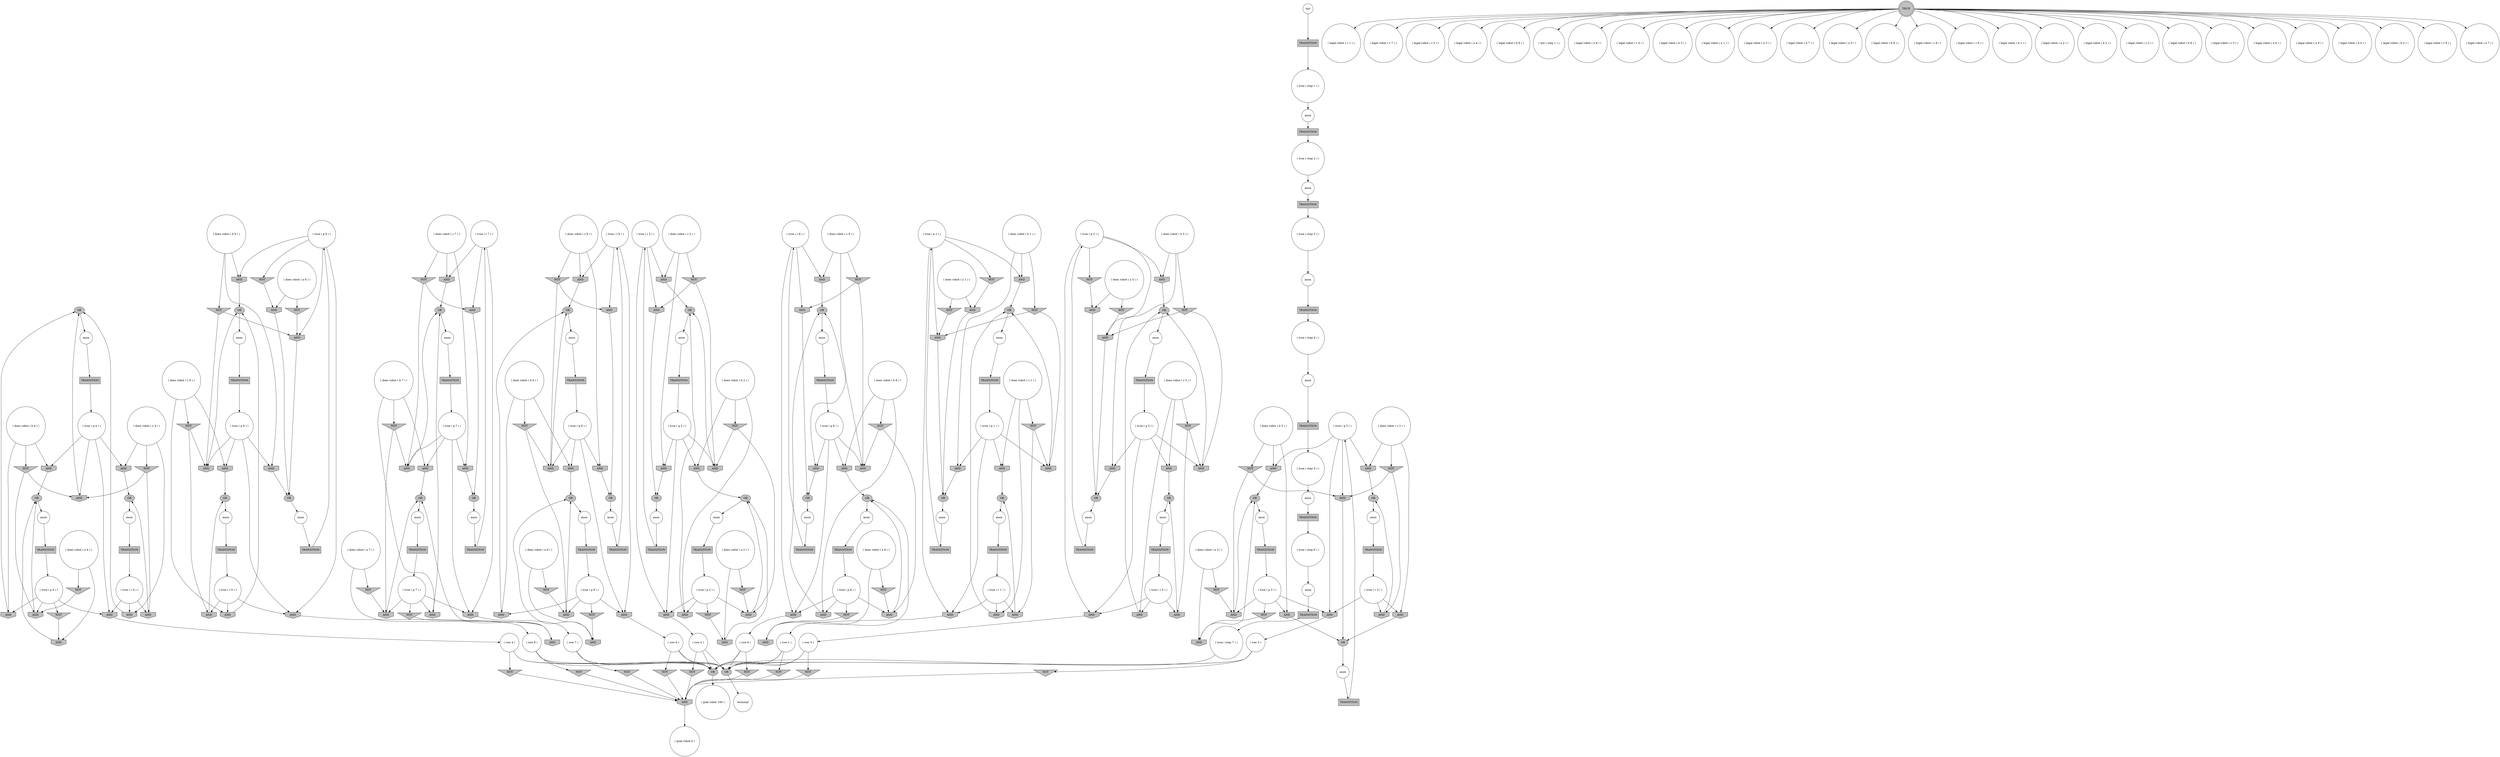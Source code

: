 digraph propNet
{
	"@2df5ccb3"[shape=ellipse, style= filled, fillcolor=grey, label="OR"]; "@2df5ccb3"->"@64521357"; 
	"@7dd9578a"[shape=circle, style= filled, fillcolor=white, label="( true ( r 2 ) )"]; "@7dd9578a"->"@297b6cae"; "@7dd9578a"->"@42d2d8c7"; "@7dd9578a"->"@3c20902c"; 
	"@4a891e7e"[shape=invhouse, style= filled, fillcolor=grey, label="AND"]; "@4a891e7e"->"@71de61eb"; 
	"@dc35b98"[shape=invhouse, style= filled, fillcolor=grey, label="AND"]; "@dc35b98"->"@2df5ccb3"; 
	"@72687235"[shape=circle, style= filled, fillcolor=white, label="anon"]; "@72687235"->"@6033fec0"; 
	"@6ddb6b07"[shape=box, style= filled, fillcolor=grey, label="TRANSITION"]; "@6ddb6b07"->"@7dd9578a"; 
	"@15d1216b"[shape=invhouse, style= filled, fillcolor=grey, label="AND"]; "@15d1216b"->"@65327777"; 
	"@284876e0"[shape=box, style= filled, fillcolor=grey, label="TRANSITION"]; "@284876e0"->"@4a8f5f75"; 
	"@355f860b"[shape=invtriangle, style= filled, fillcolor=grey, label="NOT"]; "@355f860b"->"@1259578d"; "@355f860b"->"@5219f360"; 
	"@78b7ea5c"[shape=invtriangle, style= filled, fillcolor=grey, label="NOT"]; "@78b7ea5c"->"@3bff5c9"; "@78b7ea5c"->"@727b7bee"; 
	"@66c540d0"[shape=circle, style= filled, fillcolor=white, label="( row 3 )"]; "@66c540d0"->"@876e4b8"; "@66c540d0"->"@4cdbcc2d"; "@66c540d0"->"@e74eb02"; 
	"@b7e2544"[shape=circle, style= filled, fillcolor=white, label="( true ( p 1 ) )"]; "@b7e2544"->"@1bf75734"; "@b7e2544"->"@15d1216b"; "@b7e2544"->"@141058b6"; "@b7e2544"->"@3a6f01bf"; 
	"@5ba71e88"[shape=invhouse, style= filled, fillcolor=grey, label="AND"]; "@5ba71e88"->"@701b206f"; 
	"@4ee90e9"[shape=circle, style= filled, fillcolor=white, label="anon"]; "@4ee90e9"->"@4bb6c763"; 
	"@7ff81b9e"[shape=invtriangle, style= filled, fillcolor=grey, label="NOT"]; "@7ff81b9e"->"@a81472b"; 
	"@ac774f0"[shape=box, style= filled, fillcolor=grey, label="TRANSITION"]; "@ac774f0"->"@5cbe930a"; 
	"@24cd6034"[shape=invhouse, style= filled, fillcolor=grey, label="AND"]; "@24cd6034"->"@71de61eb"; 
	"@618414fa"[shape=circle, style= filled, fillcolor=white, label="( true ( r 8 ) )"]; "@618414fa"->"@79ff3358"; "@618414fa"->"@1ff52524"; "@618414fa"->"@38a09316"; 
	"@47862525"[shape=box, style= filled, fillcolor=grey, label="TRANSITION"]; "@47862525"->"@56bbf64f"; 
	"@4afaa1a4"[shape=box, style= filled, fillcolor=grey, label="TRANSITION"]; "@4afaa1a4"->"@275f1c40"; 
	"@13417588"[shape=ellipse, style= filled, fillcolor=grey, label="OR"]; "@13417588"->"@2e8b3d98"; 
	"@672330a6"[shape=invhouse, style= filled, fillcolor=grey, label="AND"]; "@672330a6"->"@1eac6995"; 
	"@1da988ff"[shape=circle, style= filled, fillcolor=white, label="( legal robot ( c 1 ) )"]; 
	"@78e36a63"[shape=invhouse, style= filled, fillcolor=grey, label="AND"]; "@78e36a63"->"@5c90d92"; 
	"@e41a882"[shape=doublecircle, style= filled, fillcolor=grey, label="TRUE"]; "@e41a882"->"@1328fa3c"; "@e41a882"->"@353aa6fe"; "@e41a882"->"@91fa7e2"; "@e41a882"->"@d10e392"; "@e41a882"->"@3efd065d"; "@e41a882"->"@7292e1b2"; "@e41a882"->"@6fa85031"; "@e41a882"->"@55ace3f9"; "@e41a882"->"@7d46eb1b"; "@e41a882"->"@4a8927c8"; "@e41a882"->"@696598c5"; "@e41a882"->"@3af579de"; "@e41a882"->"@4fcc8cf1"; "@e41a882"->"@1da988ff"; "@e41a882"->"@4eb49448"; "@e41a882"->"@674482f7"; "@e41a882"->"@49ab1c60"; "@e41a882"->"@72342b26"; "@e41a882"->"@607425eb"; "@e41a882"->"@42f25b18"; "@e41a882"->"@7e394b24"; "@e41a882"->"@31732b56"; "@e41a882"->"@660962c7"; "@e41a882"->"@4a13fc0f"; "@e41a882"->"@d40869"; "@e41a882"->"@63746939"; "@e41a882"->"@65612c8f"; "@e41a882"->"@789df61d"; 
	"@56bbf64f"[shape=circle, style= filled, fillcolor=white, label="( true ( q 3 ) )"]; "@56bbf64f"->"@3bff5c9"; "@56bbf64f"->"@24f454e4"; "@56bbf64f"->"@b1f3c4e"; "@56bbf64f"->"@efd025d"; 
	"@2b426075"[shape=invtriangle, style= filled, fillcolor=grey, label="NOT"]; "@2b426075"->"@38653ad5"; 
	"@2c878286"[shape=circle, style= filled, fillcolor=white, label="( true ( r 6 ) )"]; "@2c878286"->"@9c71a93"; "@2c878286"->"@3456c4a2"; "@2c878286"->"@43a2a89a"; 
	"@674482f7"[shape=circle, style= filled, fillcolor=white, label="( legal robot ( c 6 ) )"]; 
	"@3d992030"[shape=circle, style= filled, fillcolor=white, label="( row 4 )"]; "@3d992030"->"@876e4b8"; "@3d992030"->"@4cdbcc2d"; "@3d992030"->"@1df0d7b8"; 
	"@74247cc2"[shape=invhouse, style= filled, fillcolor=grey, label="AND"]; "@74247cc2"->"@44a901f8"; 
	"@2586d9a"[shape=box, style= filled, fillcolor=grey, label="TRANSITION"]; "@2586d9a"->"@5622f08f"; 
	"@59637251"[shape=invtriangle, style= filled, fillcolor=grey, label="NOT"]; "@59637251"->"@bea319b"; "@59637251"->"@fe651b0"; 
	"@1ed73856"[shape=circle, style= filled, fillcolor=white, label="( does robot ( c 4 ) )"]; "@1ed73856"->"@29f10c35"; "@1ed73856"->"@4f6f76a8"; "@1ed73856"->"@339e6e00"; 
	"@7546d205"[shape=circle, style= filled, fillcolor=white, label="( does robot ( b 5 ) )"]; "@7546d205"->"@649be74f"; "@7546d205"->"@4a891e7e"; "@7546d205"->"@7c868269"; 
	"@144eaefe"[shape=circle, style= filled, fillcolor=white, label="( true ( p 7 ) )"]; "@144eaefe"->"@2da5660"; "@144eaefe"->"@707e4019"; "@144eaefe"->"@5ba71e88"; "@144eaefe"->"@e90110a"; 
	"@6fe81bb3"[shape=invtriangle, style= filled, fillcolor=grey, label="NOT"]; "@6fe81bb3"->"@6f72be2a"; "@6fe81bb3"->"@289e84fd"; 
	"@26f3bbad"[shape=invtriangle, style= filled, fillcolor=grey, label="NOT"]; "@26f3bbad"->"@4ba66ed5"; 
	"@2bc5cd05"[shape=circle, style= filled, fillcolor=white, label="( row 9 )"]; "@2bc5cd05"->"@876e4b8"; "@2bc5cd05"->"@4cdbcc2d"; "@2bc5cd05"->"@18ada729"; 
	"@5299ef35"[shape=circle, style= filled, fillcolor=white, label="anon"]; "@5299ef35"->"@181ca265"; 
	"@26b7d94c"[shape=circle, style= filled, fillcolor=white, label="anon"]; "@26b7d94c"->"@7f500082"; 
	"@5cbe930a"[shape=circle, style= filled, fillcolor=white, label="( true ( step 1 ) )"]; "@5cbe930a"->"@7a4b59dd"; 
	"@5ce04204"[shape=box, style= filled, fillcolor=grey, label="TRANSITION"]; "@5ce04204"->"@5853c95f"; 
	"@7d3e1384"[shape=invtriangle, style= filled, fillcolor=grey, label="NOT"]; "@7d3e1384"->"@30b98167"; 
	"@719cec59"[shape=invhouse, style= filled, fillcolor=grey, label="AND"]; "@719cec59"->"@65327777"; 
	"@24f454e4"[shape=invhouse, style= filled, fillcolor=grey, label="AND"]; "@24f454e4"->"@44a901f8"; 
	"@107c1f2f"[shape=invtriangle, style= filled, fillcolor=grey, label="NOT"]; "@107c1f2f"->"@28325087"; "@107c1f2f"->"@44e34f1d"; 
	"@380d519a"[shape=ellipse, style= filled, fillcolor=grey, label="OR"]; "@380d519a"->"@72687235"; 
	"@181ca265"[shape=box, style= filled, fillcolor=grey, label="TRANSITION"]; "@181ca265"->"@2782f364"; 
	"@6ea0fbf0"[shape=circle, style= filled, fillcolor=white, label="( does robot ( b 6 ) )"]; "@6ea0fbf0"->"@afc824e"; "@6ea0fbf0"->"@7d95609"; "@6ea0fbf0"->"@6ccc0376"; 
	"@3e04f69a"[shape=circle, style= filled, fillcolor=white, label="( true ( q 1 ) )"]; "@3e04f69a"->"@bea319b"; "@3e04f69a"->"@3a6f01bf"; "@3e04f69a"->"@60b3f6c2"; "@3e04f69a"->"@1e336f59"; 
	"@1e336f59"[shape=invhouse, style= filled, fillcolor=grey, label="AND"]; "@1e336f59"->"@75e49fd3"; 
	"@1da65633"[shape=invhouse, style= filled, fillcolor=grey, label="AND"]; "@1da65633"->"@4a6bb386"; 
	"@679ed60e"[shape=circle, style= filled, fillcolor=white, label="( true ( r 9 ) )"]; "@679ed60e"->"@65c404b3"; "@679ed60e"->"@3512106c"; "@679ed60e"->"@548ccbe7"; 
	"@2a77997"[shape=ellipse, style= filled, fillcolor=grey, label="OR"]; "@2a77997"->"@411fa9dd"; 
	"@3ad60318"[shape=invtriangle, style= filled, fillcolor=grey, label="NOT"]; "@3ad60318"->"@6fd90825"; "@3ad60318"->"@38653ad5"; 
	"@71de61eb"[shape=ellipse, style= filled, fillcolor=grey, label="OR"]; "@71de61eb"->"@3eeec5b4"; 
	"@3c20902c"[shape=invhouse, style= filled, fillcolor=grey, label="AND"]; "@3c20902c"->"@155a792d"; 
	"@4a8927c8"[shape=circle, style= filled, fillcolor=white, label="( legal robot ( a 3 ) )"]; 
	"@37f0c4d2"[shape=box, style= filled, fillcolor=grey, label="TRANSITION"]; "@37f0c4d2"->"@6960691a"; 
	"@e805af4"[shape=ellipse, style= filled, fillcolor=grey, label="OR"]; "@e805af4"->"@cd3509c"; 
	"@2d675d70"[shape=circle, style= filled, fillcolor=white, label="( true ( p 2 ) )"]; "@2d675d70"->"@a81472b"; "@2d675d70"->"@232023ff"; "@2d675d70"->"@297b6cae"; "@2d675d70"->"@26f3bbad"; 
	"@4eeba477"[shape=invhouse, style= filled, fillcolor=grey, label="AND"]; "@4eeba477"->"@2a77997"; 
	"@4c5cba16"[shape=invhouse, style= filled, fillcolor=grey, label="AND"]; "@4c5cba16"->"@769fb152"; 
	"@4cdc5b6a"[shape=box, style= filled, fillcolor=grey, label="TRANSITION"]; "@4cdc5b6a"->"@5f494cc8"; 
	"@bea319b"[shape=invhouse, style= filled, fillcolor=grey, label="AND"]; "@bea319b"->"@65327777"; 
	"@62dbfb5d"[shape=invhouse, style= filled, fillcolor=grey, label="AND"]; "@62dbfb5d"->"@5513858"; 
	"@72c17278"[shape=circle, style= filled, fillcolor=white, label="( true ( step 4 ) )"]; "@72c17278"->"@4a8c1400"; 
	"@65327777"[shape=ellipse, style= filled, fillcolor=grey, label="OR"]; "@65327777"->"@54415988"; 
	"@3eeec5b4"[shape=circle, style= filled, fillcolor=white, label="anon"]; "@3eeec5b4"->"@70e443f"; 
	"@efd025d"[shape=invhouse, style= filled, fillcolor=grey, label="AND"]; "@efd025d"->"@66c540d0"; 
	"@319214bc"[shape=circle, style= filled, fillcolor=white, label="anon"]; "@319214bc"->"@7d1f0c98"; 
	"@43b3a5eb"[shape=circle, style= filled, fillcolor=white, label="( true ( q 4 ) )"]; "@43b3a5eb"->"@163f9786"; "@43b3a5eb"->"@6fd90825"; "@43b3a5eb"->"@4f6f76a8"; "@43b3a5eb"->"@423798e2"; 
	"@707e4019"[shape=invhouse, style= filled, fillcolor=grey, label="AND"]; "@707e4019"->"@14d0ba03"; 
	"@2bb8ee96"[shape=circle, style= filled, fillcolor=white, label="( does robot ( c 8 ) )"]; "@2bb8ee96"->"@2103b386"; "@2bb8ee96"->"@2e44dfad"; "@2bb8ee96"->"@38a09316"; 
	"@75b8fdf2"[shape=circle, style= filled, fillcolor=white, label="( does robot ( a 8 ) )"]; "@75b8fdf2"->"@78e36a63"; "@75b8fdf2"->"@4428573f"; 
	"@4316e1c9"[shape=circle, style= filled, fillcolor=white, label="anon"]; "@4316e1c9"->"@4359b25b"; 
	"@35cc96e8"[shape=circle, style= filled, fillcolor=white, label="init"]; "@35cc96e8"->"@ac774f0"; 
	"@30b98167"[shape=invhouse, style= filled, fillcolor=grey, label="AND"]; "@30b98167"->"@1460d0eb"; 
	"@e74eb02"[shape=invtriangle, style= filled, fillcolor=grey, label="NOT"]; "@e74eb02"->"@30b98167"; 
	"@42d34b8c"[shape=circle, style= filled, fillcolor=white, label="( does robot ( c 1 ) )"]; "@42d34b8c"->"@719cec59"; "@42d34b8c"->"@59637251"; "@42d34b8c"->"@1e336f59"; 
	"@660962c7"[shape=circle, style= filled, fillcolor=white, label="( legal robot ( a 6 ) )"]; 
	"@77dbc064"[shape=invhouse, style= filled, fillcolor=grey, label="AND"]; "@77dbc064"->"@71de61eb"; 
	"@45a270b2"[shape=circle, style= filled, fillcolor=white, label="( does robot ( c 6 ) )"]; "@45a270b2"->"@72745862"; "@45a270b2"->"@9c71a93"; "@45a270b2"->"@223477"; 
	"@727b7bee"[shape=invhouse, style= filled, fillcolor=grey, label="AND"]; "@727b7bee"->"@44a901f8"; 
	"@6ccc0376"[shape=invhouse, style= filled, fillcolor=grey, label="AND"]; "@6ccc0376"->"@7827aaf0"; 
	"@36b88745"[shape=invtriangle, style= filled, fillcolor=grey, label="NOT"]; "@36b88745"->"@cb8df14"; 
	"@fe651b0"[shape=invhouse, style= filled, fillcolor=grey, label="AND"]; "@fe651b0"->"@75e49fd3"; 
	"@665bf734"[shape=invtriangle, style= filled, fillcolor=grey, label="NOT"]; "@665bf734"->"@3bff5c9"; "@665bf734"->"@1fc2ab6c"; 
	"@1328fa3c"[shape=circle, style= filled, fillcolor=white, label="( legal robot ( c 7 ) )"]; 
	"@2c351b05"[shape=circle, style= filled, fillcolor=white, label="anon"]; "@2c351b05"->"@604fd0e9"; 
	"@353aa6fe"[shape=circle, style= filled, fillcolor=white, label="( legal robot ( c 3 ) )"]; 
	"@185afba1"[shape=invtriangle, style= filled, fillcolor=grey, label="NOT"]; "@185afba1"->"@30b98167"; 
	"@411fa9dd"[shape=circle, style= filled, fillcolor=white, label="anon"]; "@411fa9dd"->"@4afaa1a4"; 
	"@12cab783"[shape=circle, style= filled, fillcolor=white, label="( does robot ( b 4 ) )"]; "@12cab783"->"@3ad60318"; "@12cab783"->"@dc35b98"; "@12cab783"->"@423798e2"; 
	"@27223041"[shape=ellipse, style= filled, fillcolor=grey, label="OR"]; "@27223041"->"@358e0f79"; 
	"@7a4b59dd"[shape=circle, style= filled, fillcolor=white, label="anon"]; "@7a4b59dd"->"@284876e0"; 
	"@604fd0e9"[shape=box, style= filled, fillcolor=grey, label="TRANSITION"]; "@604fd0e9"->"@705d9072"; 
	"@696598c5"[shape=circle, style= filled, fillcolor=white, label="( legal robot ( b 7 ) )"]; 
	"@e90110a"[shape=invhouse, style= filled, fillcolor=grey, label="AND"]; "@e90110a"->"@769fb152"; 
	"@4a8c1400"[shape=circle, style= filled, fillcolor=white, label="anon"]; "@4a8c1400"->"@37f0c4d2"; 
	"@705d9072"[shape=circle, style= filled, fillcolor=white, label="( true ( step 6 ) )"]; "@705d9072"->"@121c323a"; 
	"@2da5660"[shape=invtriangle, style= filled, fillcolor=grey, label="NOT"]; "@2da5660"->"@4c5cba16"; 
	"@4a6bb386"[shape=ellipse, style= filled, fillcolor=grey, label="OR"]; "@4a6bb386"->"@64d74895"; 
	"@4eb49448"[shape=circle, style= filled, fillcolor=white, label="( legal robot ( c 8 ) )"]; 
	"@c544ca2"[shape=invhouse, style= filled, fillcolor=grey, label="AND"]; "@c544ca2"->"@701b206f"; 
	"@7df992df"[shape=circle, style= filled, fillcolor=white, label="( true ( p 4 ) )"]; "@7df992df"->"@36b88745"; "@7df992df"->"@163f9786"; "@7df992df"->"@dc35b98"; "@7df992df"->"@38653ad5"; 
	"@7d1f0c98"[shape=box, style= filled, fillcolor=grey, label="TRANSITION"]; "@7d1f0c98"->"@2b94d9d5"; 
	"@2d7480c9"[shape=box, style= filled, fillcolor=grey, label="TRANSITION"]; "@2d7480c9"->"@59fd01f7"; 
	"@4ba66ed5"[shape=invhouse, style= filled, fillcolor=grey, label="AND"]; "@4ba66ed5"->"@6f6b99ca"; 
	"@2c3c8df6"[shape=circle, style= filled, fillcolor=white, label="( does robot ( a 6 ) )"]; "@2c3c8df6"->"@3b8c282a"; "@2c3c8df6"->"@5cc4211b"; 
	"@7239c5c6"[shape=circle, style= filled, fillcolor=white, label="terminal"]; 
	"@607425eb"[shape=circle, style= filled, fillcolor=white, label="( legal robot ( b 2 ) )"]; 
	"@a81472b"[shape=invhouse, style= filled, fillcolor=grey, label="AND"]; "@a81472b"->"@6f6b99ca"; 
	"@2782f364"[shape=circle, style= filled, fillcolor=white, label="( true ( p 8 ) )"]; "@2782f364"->"@2ce90f2d"; "@2782f364"->"@1ff52524"; "@2782f364"->"@1259578d"; "@2782f364"->"@1da65633"; 
	"@1bf75734"[shape=invhouse, style= filled, fillcolor=grey, label="AND"]; "@1bf75734"->"@27d0820"; 
	"@c8a3c71"[shape=box, style= filled, fillcolor=grey, label="TRANSITION"]; "@c8a3c71"->"@7a37d046"; 
	"@7f500082"[shape=box, style= filled, fillcolor=grey, label="TRANSITION"]; "@7f500082"->"@840ba54"; 
	"@3d301f04"[shape=invhouse, style= filled, fillcolor=grey, label="AND"]; "@3d301f04"->"@27d0820"; 
	"@2ee28063"[shape=invtriangle, style= filled, fillcolor=grey, label="NOT"]; "@2ee28063"->"@30b98167"; 
	"@49f66dc1"[shape=invhouse, style= filled, fillcolor=grey, label="AND"]; "@49f66dc1"->"@769fb152"; 
	"@64d40911"[shape=invtriangle, style= filled, fillcolor=grey, label="NOT"]; "@64d40911"->"@1c9f6ece"; "@64d40911"->"@24cd6034"; 
	"@3512106c"[shape=invhouse, style= filled, fillcolor=grey, label="AND"]; "@3512106c"->"@2bc5cd05"; 
	"@4a13fc0f"[shape=circle, style= filled, fillcolor=white, label="( legal robot ( a 9 ) )"]; 
	"@5fd0f0db"[shape=invtriangle, style= filled, fillcolor=grey, label="NOT"]; "@5fd0f0db"->"@30b98167"; 
	"@13e2b8a0"[shape=circle, style= filled, fillcolor=white, label="( row 8 )"]; "@13e2b8a0"->"@876e4b8"; "@13e2b8a0"->"@4cdbcc2d"; "@13e2b8a0"->"@76737f58"; 
	"@2ce90f2d"[shape=invtriangle, style= filled, fillcolor=grey, label="NOT"]; "@2ce90f2d"->"@78e36a63"; 
	"@4428573f"[shape=invtriangle, style= filled, fillcolor=grey, label="NOT"]; "@4428573f"->"@1259578d"; 
	"@76737f58"[shape=invtriangle, style= filled, fillcolor=grey, label="NOT"]; "@76737f58"->"@30b98167"; 
	"@b1f3c4e"[shape=invhouse, style= filled, fillcolor=grey, label="AND"]; "@b1f3c4e"->"@3778de07"; 
	"@2b94d9d5"[shape=circle, style= filled, fillcolor=white, label="( true ( q 6 ) )"]; "@2b94d9d5"->"@5cbf5bb7"; "@2b94d9d5"->"@43a2a89a"; "@2b94d9d5"->"@6ccc0376"; "@2b94d9d5"->"@223477"; 
	"@7388665b"[shape=circle, style= filled, fillcolor=white, label="( does robot ( a 2 ) )"]; "@7388665b"->"@4ba66ed5"; "@7388665b"->"@7ff81b9e"; 
	"@10588116"[shape=invhouse, style= filled, fillcolor=grey, label="AND"]; "@10588116"->"@22542822"; 
	"@5d51981a"[shape=box, style= filled, fillcolor=grey, label="TRANSITION"]; "@5d51981a"->"@5be24af0"; 
	"@4e66ae7"[shape=circle, style= filled, fillcolor=white, label="( does robot ( c 5 ) )"]; "@4e66ae7"->"@5b10347e"; "@4e66ae7"->"@64d40911"; "@4e66ae7"->"@77dbc064"; 
	"@4359b25b"[shape=box, style= filled, fillcolor=grey, label="TRANSITION"]; "@4359b25b"->"@2282d3bc"; 
	"@14d0ba03"[shape=circle, style= filled, fillcolor=white, label="( row 7 )"]; "@14d0ba03"->"@876e4b8"; "@14d0ba03"->"@7d3e1384"; "@14d0ba03"->"@4cdbcc2d"; 
	"@43a2a89a"[shape=invhouse, style= filled, fillcolor=grey, label="AND"]; "@43a2a89a"->"@6d20ad8"; 
	"@6a9a9631"[shape=box, style= filled, fillcolor=grey, label="TRANSITION"]; "@6a9a9631"->"@2d675d70"; 
	"@6c79fa4f"[shape=invtriangle, style= filled, fillcolor=grey, label="NOT"]; "@6c79fa4f"->"@5d729d49"; "@6c79fa4f"->"@3c20902c"; 
	"@7292e1b2"[shape=circle, style= filled, fillcolor=white, label="( legal robot ( a 8 ) )"]; 
	"@79ff3358"[shape=invhouse, style= filled, fillcolor=grey, label="AND"]; "@79ff3358"->"@13417588"; 
	"@136e2ea3"[shape=ellipse, style= filled, fillcolor=grey, label="OR"]; "@136e2ea3"->"@26b7d94c"; 
	"@55ace3f9"[shape=circle, style= filled, fillcolor=white, label="( legal robot ( b 5 ) )"]; 
	"@25844fbe"[shape=circle, style= filled, fillcolor=white, label="( true ( r 3 ) )"]; "@25844fbe"->"@619dcdad"; "@25844fbe"->"@1fc2ab6c"; "@25844fbe"->"@efd025d"; 
	"@232023ff"[shape=invhouse, style= filled, fillcolor=grey, label="AND"]; "@232023ff"->"@136e2ea3"; 
	"@34780c0e"[shape=circle, style= filled, fillcolor=white, label="( does robot ( b 8 ) )"]; "@34780c0e"->"@77cb95b3"; "@34780c0e"->"@355f860b"; "@34780c0e"->"@1da65633"; 
	"@51d95eb2"[shape=invtriangle, style= filled, fillcolor=grey, label="NOT"]; "@51d95eb2"->"@1bf75734"; 
	"@5ea06e26"[shape=circle, style= filled, fillcolor=white, label="anon"]; "@5ea06e26"->"@16f5b392"; 
	"@35a1f05f"[shape=circle, style= filled, fillcolor=white, label="( goal robot 100 )"]; 
	"@652554d5"[shape=circle, style= filled, fillcolor=white, label="anon"]; "@652554d5"->"@17d902d3"; 
	"@17a1d061"[shape=circle, style= filled, fillcolor=white, label="( does robot ( c 7 ) )"]; "@17a1d061"->"@c544ca2"; "@17a1d061"->"@3e527586"; "@17a1d061"->"@6fe81bb3"; 
	"@52988584"[shape=circle, style= filled, fillcolor=white, label="( true ( step 7 ) )"]; "@52988584"->"@4cdbcc2d"; 
	"@18ada729"[shape=invtriangle, style= filled, fillcolor=grey, label="NOT"]; "@18ada729"->"@30b98167"; 
	"@2e44dfad"[shape=invhouse, style= filled, fillcolor=grey, label="AND"]; "@2e44dfad"->"@13417588"; 
	"@1259578d"[shape=invhouse, style= filled, fillcolor=grey, label="AND"]; "@1259578d"->"@5c90d92"; 
	"@5c90d92"[shape=ellipse, style= filled, fillcolor=grey, label="OR"]; "@5c90d92"->"@5299ef35"; 
	"@275d13c3"[shape=invhouse, style= filled, fillcolor=grey, label="AND"]; "@275d13c3"->"@380d519a"; 
	"@619dcdad"[shape=invhouse, style= filled, fillcolor=grey, label="AND"]; "@619dcdad"->"@e5d1aef"; 
	"@2103b386"[shape=invtriangle, style= filled, fillcolor=grey, label="NOT"]; "@2103b386"->"@79ff3358"; "@2103b386"->"@5219f360"; 
	"@7e394b24"[shape=circle, style= filled, fillcolor=white, label="( legal robot ( b 6 ) )"]; 
	"@206f5f03"[shape=circle, style= filled, fillcolor=white, label="anon"]; "@206f5f03"->"@2586d9a"; 
	"@31732b56"[shape=circle, style= filled, fillcolor=white, label="( legal robot ( c 5 ) )"]; 
	"@701b206f"[shape=ellipse, style= filled, fillcolor=grey, label="OR"]; "@701b206f"->"@4ee90e9"; 
	"@4cdbcc2d"[shape=ellipse, style= filled, fillcolor=grey, label="OR"]; "@4cdbcc2d"->"@7239c5c6"; 
	"@7b2f2476"[shape=invtriangle, style= filled, fillcolor=grey, label="NOT"]; "@7b2f2476"->"@44e34f1d"; 
	"@3778de07"[shape=ellipse, style= filled, fillcolor=grey, label="OR"]; "@3778de07"->"@6038ba04"; 
	"@7d95609"[shape=invhouse, style= filled, fillcolor=grey, label="AND"]; "@7d95609"->"@4873e835"; 
	"@548ccbe7"[shape=invhouse, style= filled, fillcolor=grey, label="AND"]; "@548ccbe7"->"@380d519a"; 
	"@38a09316"[shape=invhouse, style= filled, fillcolor=grey, label="AND"]; "@38a09316"->"@4a6bb386"; 
	"@5f494cc8"[shape=circle, style= filled, fillcolor=white, label="( true ( q 9 ) )"]; "@5f494cc8"->"@28325087"; "@5f494cc8"->"@3512106c"; "@5f494cc8"->"@275d13c3"; "@5f494cc8"->"@4eeba477"; 
	"@6038ba04"[shape=circle, style= filled, fillcolor=white, label="anon"]; "@6038ba04"->"@3bb3236f"; 
	"@5219f360"[shape=invhouse, style= filled, fillcolor=grey, label="AND"]; "@5219f360"->"@4a6bb386"; 
	"@d10e392"[shape=circle, style= filled, fillcolor=white, label="( legal robot ( b 9 ) )"]; 
	"@3efd065d"[shape=circle, style= filled, fillcolor=white, label="( init ( step 1 ) )"]; 
	"@2e8b3d98"[shape=circle, style= filled, fillcolor=white, label="anon"]; "@2e8b3d98"->"@5d7c1cf0"; 
	"@90580fa"[shape=circle, style= filled, fillcolor=white, label="( true ( p 3 ) )"]; "@90580fa"->"@6f0abf2c"; "@90580fa"->"@2f012501"; "@90580fa"->"@efd025d"; "@90580fa"->"@727b7bee"; 
	"@4fbc7b65"[shape=circle, style= filled, fillcolor=white, label="( does robot ( c 9 ) )"]; "@4fbc7b65"->"@65c404b3"; "@4fbc7b65"->"@275d13c3"; "@4fbc7b65"->"@144364c5"; 
	"@5513858"[shape=ellipse, style= filled, fillcolor=grey, label="OR"]; "@5513858"->"@174a1c22"; 
	"@9c71a93"[shape=invhouse, style= filled, fillcolor=grey, label="AND"]; "@9c71a93"->"@4873e835"; 
	"@7fe9a140"[shape=box, style= filled, fillcolor=grey, label="TRANSITION"]; "@7fe9a140"->"@144eaefe"; 
	"@1cb81be4"[shape=circle, style= filled, fillcolor=white, label="( does robot ( a 9 ) )"]; "@1cb81be4"->"@7b2f2476"; "@1cb81be4"->"@70da3e7"; 
	"@20a6a283"[shape=invtriangle, style= filled, fillcolor=grey, label="NOT"]; "@20a6a283"->"@bea319b"; "@20a6a283"->"@1bf75734"; 
	"@6d8f5c10"[shape=ellipse, style= filled, fillcolor=grey, label="OR"]; "@6d8f5c10"->"@5ee556a1"; 
	"@36fcd774"[shape=invhouse, style= filled, fillcolor=grey, label="AND"]; "@36fcd774"->"@6d8f5c10"; 
	"@59d1d5d2"[shape=box, style= filled, fillcolor=grey, label="TRANSITION"]; "@59d1d5d2"->"@72c17278"; 
	"@17d902d3"[shape=box, style= filled, fillcolor=grey, label="TRANSITION"]; "@17d902d3"->"@2c878286"; 
	"@5ca40b6e"[shape=circle, style= filled, fillcolor=white, label="( true ( step 3 ) )"]; "@5ca40b6e"->"@321fc493"; 
	"@6d20ad8"[shape=circle, style= filled, fillcolor=white, label="( row 6 )"]; "@6d20ad8"->"@876e4b8"; "@6d20ad8"->"@4cdbcc2d"; "@6d20ad8"->"@185afba1"; 
	"@358e0f79"[shape=circle, style= filled, fillcolor=white, label="anon"]; "@358e0f79"->"@759a2097"; 
	"@75e49fd3"[shape=ellipse, style= filled, fillcolor=grey, label="OR"]; "@75e49fd3"->"@74b9121c"; 
	"@13a6d101"[shape=circle, style= filled, fillcolor=white, label="( row 1 )"]; "@13a6d101"->"@876e4b8"; "@13a6d101"->"@4cdbcc2d"; "@13a6d101"->"@13710065"; 
	"@6fc6ce97"[shape=ellipse, style= filled, fillcolor=grey, label="OR"]; "@6fc6ce97"->"@652554d5"; 
	"@7b839aa9"[shape=box, style= filled, fillcolor=grey, label="TRANSITION"]; "@7b839aa9"->"@52988584"; 
	"@2f012501"[shape=invtriangle, style= filled, fillcolor=grey, label="NOT"]; "@2f012501"->"@74247cc2"; 
	"@59fd01f7"[shape=circle, style= filled, fillcolor=white, label="( true ( r 1 ) )"]; "@59fd01f7"->"@719cec59"; "@59fd01f7"->"@fe651b0"; "@59fd01f7"->"@3a6f01bf"; 
	"@42d2d8c7"[shape=invhouse, style= filled, fillcolor=grey, label="AND"]; "@42d2d8c7"->"@136e2ea3"; 
	"@7a37d046"[shape=circle, style= filled, fillcolor=white, label="( true ( q 8 ) )"]; "@7a37d046"->"@1ff52524"; "@7a37d046"->"@2e44dfad"; "@7a37d046"->"@5219f360"; "@7a37d046"->"@77cb95b3"; 
	"@44e34f1d"[shape=invhouse, style= filled, fillcolor=grey, label="AND"]; "@44e34f1d"->"@2a77997"; 
	"@339e6e00"[shape=invhouse, style= filled, fillcolor=grey, label="AND"]; "@339e6e00"->"@2df5ccb3"; 
	"@423798e2"[shape=invhouse, style= filled, fillcolor=grey, label="AND"]; "@423798e2"->"@e805af4"; 
	"@789df61d"[shape=circle, style= filled, fillcolor=white, label="( legal robot ( a 7 ) )"]; 
	"@cb8df14"[shape=invhouse, style= filled, fillcolor=grey, label="AND"]; "@cb8df14"->"@e805af4"; 
	"@1619c695"[shape=invtriangle, style= filled, fillcolor=grey, label="NOT"]; "@1619c695"->"@727b7bee"; 
	"@3b8c282a"[shape=invtriangle, style= filled, fillcolor=grey, label="NOT"]; "@3b8c282a"->"@47ced484"; 
	"@862b4a1"[shape=circle, style= filled, fillcolor=white, label="( does robot ( c 2 ) )"]; "@862b4a1"->"@6c79fa4f"; "@862b4a1"->"@5f8aa07"; "@862b4a1"->"@42d2d8c7"; 
	"@13710065"[shape=invtriangle, style= filled, fillcolor=grey, label="NOT"]; "@13710065"->"@30b98167"; 
	"@840ba54"[shape=circle, style= filled, fillcolor=white, label="( true ( q 2 ) )"]; "@840ba54"->"@5d729d49"; "@840ba54"->"@297b6cae"; "@840ba54"->"@62728743"; "@840ba54"->"@5f8aa07"; 
	"@141058b6"[shape=invtriangle, style= filled, fillcolor=grey, label="NOT"]; "@141058b6"->"@3d301f04"; 
	"@67acfedb"[shape=invtriangle, style= filled, fillcolor=grey, label="NOT"]; "@67acfedb"->"@289e84fd"; "@67acfedb"->"@e90110a"; 
	"@77cb95b3"[shape=invhouse, style= filled, fillcolor=grey, label="AND"]; "@77cb95b3"->"@5c90d92"; 
	"@44a901f8"[shape=ellipse, style= filled, fillcolor=grey, label="OR"]; "@44a901f8"->"@33c063ff"; 
	"@3f9de0ec"[shape=circle, style= filled, fillcolor=white, label="( does robot ( a 3 ) )"]; "@3f9de0ec"->"@1619c695"; "@3f9de0ec"->"@74247cc2"; 
	"@199ec67"[shape=ellipse, style= filled, fillcolor=grey, label="OR"]; "@199ec67"->"@206f5f03"; 
	"@3e527586"[shape=invhouse, style= filled, fillcolor=grey, label="AND"]; "@3e527586"->"@199ec67"; 
	"@155a792d"[shape=ellipse, style= filled, fillcolor=grey, label="OR"]; "@155a792d"->"@66c9844e"; 
	"@7d46eb1b"[shape=circle, style= filled, fillcolor=white, label="( legal robot ( a 1 ) )"]; 
	"@73d4461b"[shape=invtriangle, style= filled, fillcolor=grey, label="NOT"]; "@73d4461b"->"@62dbfb5d"; 
	"@223477"[shape=invhouse, style= filled, fillcolor=grey, label="AND"]; "@223477"->"@6fc6ce97"; 
	"@4fcc8cf1"[shape=circle, style= filled, fillcolor=white, label="( legal robot ( b 8 ) )"]; 
	"@649be74f"[shape=invhouse, style= filled, fillcolor=grey, label="AND"]; "@649be74f"->"@5513858"; 
	"@62728743"[shape=invhouse, style= filled, fillcolor=grey, label="AND"]; "@62728743"->"@6f6b99ca"; 
	"@5f8aa07"[shape=invhouse, style= filled, fillcolor=grey, label="AND"]; "@5f8aa07"->"@155a792d"; 
	"@54415988"[shape=circle, style= filled, fillcolor=white, label="anon"]; "@54415988"->"@5f2cfc0f"; 
	"@183648b1"[shape=circle, style= filled, fillcolor=white, label="( does robot ( a 7 ) )"]; "@183648b1"->"@13de68e2"; "@183648b1"->"@4c5cba16"; 
	"@49ab1c60"[shape=circle, style= filled, fillcolor=white, label="( legal robot ( b 1 ) )"]; 
	"@3bb3236f"[shape=box, style= filled, fillcolor=grey, label="TRANSITION"]; "@3bb3236f"->"@25844fbe"; 
	"@72745862"[shape=invtriangle, style= filled, fillcolor=grey, label="NOT"]; "@72745862"->"@3456c4a2"; "@72745862"->"@5cbf5bb7"; 
	"@3bff5c9"[shape=invhouse, style= filled, fillcolor=grey, label="AND"]; "@3bff5c9"->"@e5d1aef"; 
	"@6f0abf2c"[shape=invhouse, style= filled, fillcolor=grey, label="AND"]; "@6f0abf2c"->"@e5d1aef"; 
	"@27d0820"[shape=ellipse, style= filled, fillcolor=grey, label="OR"]; "@27d0820"->"@5ea06e26"; 
	"@35bcfced"[shape=invtriangle, style= filled, fillcolor=grey, label="NOT"]; "@35bcfced"->"@a81472b"; "@35bcfced"->"@5d729d49"; 
	"@759a2097"[shape=box, style= filled, fillcolor=grey, label="TRANSITION"]; "@759a2097"->"@2723a510"; 
	"@2f92d8d4"[shape=circle, style= filled, fillcolor=white, label="( does robot ( a 1 ) )"]; "@2f92d8d4"->"@3d301f04"; "@2f92d8d4"->"@51d95eb2"; 
	"@289e84fd"[shape=invhouse, style= filled, fillcolor=grey, label="AND"]; "@289e84fd"->"@701b206f"; 
	"@d40869"[shape=circle, style= filled, fillcolor=white, label="( legal robot ( b 4 ) )"]; 
	"@63746939"[shape=circle, style= filled, fillcolor=white, label="( legal robot ( b 3 ) )"]; 
	"@1fc2ab6c"[shape=invhouse, style= filled, fillcolor=grey, label="AND"]; "@1fc2ab6c"->"@3778de07"; 
	"@265e1f7a"[shape=circle, style= filled, fillcolor=white, label="( row 2 )"]; "@265e1f7a"->"@876e4b8"; "@265e1f7a"->"@4cdbcc2d"; "@265e1f7a"->"@5fd0f0db"; 
	"@29f10c35"[shape=invtriangle, style= filled, fillcolor=grey, label="NOT"]; "@29f10c35"->"@10588116"; "@29f10c35"->"@6fd90825"; 
	"@2009d3af"[shape=box, style= filled, fillcolor=grey, label="TRANSITION"]; "@2009d3af"->"@43b3a5eb"; 
	"@769fb152"[shape=ellipse, style= filled, fillcolor=grey, label="OR"]; "@769fb152"->"@6e32bb55"; 
	"@5402fe28"[shape=circle, style= filled, fillcolor=white, label="( does robot ( b 9 ) )"]; "@5402fe28"->"@107c1f2f"; "@5402fe28"->"@36fcd774"; "@5402fe28"->"@4eeba477"; 
	"@1ff52524"[shape=invhouse, style= filled, fillcolor=grey, label="AND"]; "@1ff52524"->"@13e2b8a0"; 
	"@70e443f"[shape=box, style= filled, fillcolor=grey, label="TRANSITION"]; "@70e443f"->"@33746634"; 
	"@cd3509c"[shape=circle, style= filled, fillcolor=white, label="anon"]; "@cd3509c"->"@65289697"; 
	"@47ced484"[shape=invhouse, style= filled, fillcolor=grey, label="AND"]; "@47ced484"->"@7827aaf0"; 
	"@91fa7e2"[shape=circle, style= filled, fillcolor=white, label="( legal robot ( a 4 ) )"]; 
	"@66c9844e"[shape=circle, style= filled, fillcolor=white, label="anon"]; "@66c9844e"->"@6ddb6b07"; 
	"@2934847"[shape=circle, style= filled, fillcolor=white, label="anon"]; "@2934847"->"@47862525"; 
	"@38653ad5"[shape=invhouse, style= filled, fillcolor=grey, label="AND"]; "@38653ad5"->"@e805af4"; 
	"@7c868269"[shape=invtriangle, style= filled, fillcolor=grey, label="NOT"]; "@7c868269"->"@62dbfb5d"; "@7c868269"->"@24cd6034"; 
	"@64521357"[shape=circle, style= filled, fillcolor=white, label="anon"]; "@64521357"->"@2009d3af"; 
	"@28325087"[shape=invhouse, style= filled, fillcolor=grey, label="AND"]; "@28325087"->"@6d8f5c10"; 
	"@64d74895"[shape=circle, style= filled, fillcolor=white, label="anon"]; "@64d74895"->"@c8a3c71"; 
	"@5622f08f"[shape=circle, style= filled, fillcolor=white, label="( true ( r 7 ) )"]; "@5622f08f"->"@c544ca2"; "@5622f08f"->"@707e4019"; "@5622f08f"->"@6f72be2a"; 
	"@79dd63b4"[shape=circle, style= filled, fillcolor=white, label="( does robot ( b 2 ) )"]; "@79dd63b4"->"@232023ff"; "@79dd63b4"->"@62728743"; "@79dd63b4"->"@35bcfced"; 
	"@5d7c1cf0"[shape=box, style= filled, fillcolor=grey, label="TRANSITION"]; "@5d7c1cf0"->"@618414fa"; 
	"@6f72be2a"[shape=invhouse, style= filled, fillcolor=grey, label="AND"]; "@6f72be2a"->"@199ec67"; 
	"@5f2cfc0f"[shape=box, style= filled, fillcolor=grey, label="TRANSITION"]; "@5f2cfc0f"->"@3e04f69a"; 
	"@1eac6995"[shape=circle, style= filled, fillcolor=white, label="( row 5 )"]; "@1eac6995"->"@876e4b8"; "@1eac6995"->"@4cdbcc2d"; "@1eac6995"->"@2ee28063"; 
	"@74b9121c"[shape=circle, style= filled, fillcolor=white, label="anon"]; "@74b9121c"->"@2d7480c9"; 
	"@6fd90825"[shape=invhouse, style= filled, fillcolor=grey, label="AND"]; "@6fd90825"->"@2df5ccb3"; 
	"@5be24af0"[shape=circle, style= filled, fillcolor=white, label="( true ( p 6 ) )"]; "@5be24af0"->"@4b133fd6"; "@5be24af0"->"@7d95609"; "@5be24af0"->"@47ced484"; "@5be24af0"->"@43a2a89a"; 
	"@779c66"[shape=circle, style= filled, fillcolor=white, label="( true ( q 7 ) )"]; "@779c66"->"@707e4019"; "@779c66"->"@3e527586"; "@779c66"->"@49f66dc1"; "@779c66"->"@289e84fd"; 
	"@afc824e"[shape=invtriangle, style= filled, fillcolor=grey, label="NOT"]; "@afc824e"->"@5cbf5bb7"; "@afc824e"->"@47ced484"; 
	"@876e4b8"[shape=ellipse, style= filled, fillcolor=grey, label="OR"]; "@876e4b8"->"@35a1f05f"; 
	"@3456c4a2"[shape=invhouse, style= filled, fillcolor=grey, label="AND"]; "@3456c4a2"->"@6fc6ce97"; 
	"@7827aaf0"[shape=ellipse, style= filled, fillcolor=grey, label="OR"]; "@7827aaf0"->"@7447b030"; 
	"@163f9786"[shape=invhouse, style= filled, fillcolor=grey, label="AND"]; "@163f9786"->"@3d992030"; 
	"@2723a510"[shape=circle, style= filled, fillcolor=white, label="( true ( r 5 ) )"]; "@2723a510"->"@672330a6"; "@2723a510"->"@1c9f6ece"; "@2723a510"->"@77dbc064"; 
	"@eca425c"[shape=circle, style= filled, fillcolor=white, label="anon"]; "@eca425c"->"@39a287b7"; 
	"@72342b26"[shape=circle, style= filled, fillcolor=white, label="( legal robot ( a 2 ) )"]; 
	"@22542822"[shape=ellipse, style= filled, fillcolor=grey, label="OR"]; "@22542822"->"@4316e1c9"; 
	"@275f1c40"[shape=circle, style= filled, fillcolor=white, label="( true ( p 9 ) )"]; "@275f1c40"->"@5de39029"; "@275f1c40"->"@3512106c"; "@275f1c40"->"@44e34f1d"; "@275f1c40"->"@36fcd774"; 
	"@18f8f0a7"[shape=invtriangle, style= filled, fillcolor=grey, label="NOT"]; "@18f8f0a7"->"@7f7f70bf"; 
	"@33c063ff"[shape=circle, style= filled, fillcolor=white, label="anon"]; "@33c063ff"->"@1740f55"; 
	"@5ee556a1"[shape=circle, style= filled, fillcolor=white, label="anon"]; "@5ee556a1"->"@4cdc5b6a"; 
	"@1740f55"[shape=box, style= filled, fillcolor=grey, label="TRANSITION"]; "@1740f55"->"@90580fa"; 
	"@6033fec0"[shape=box, style= filled, fillcolor=grey, label="TRANSITION"]; "@6033fec0"->"@679ed60e"; 
	"@7f7f70bf"[shape=invhouse, style= filled, fillcolor=grey, label="AND"]; "@7f7f70bf"->"@5513858"; 
	"@174a1c22"[shape=circle, style= filled, fillcolor=white, label="anon"]; "@174a1c22"->"@5ce04204"; 
	"@60b3f6c2"[shape=invhouse, style= filled, fillcolor=grey, label="AND"]; "@60b3f6c2"->"@27d0820"; 
	"@5b10347e"[shape=invhouse, style= filled, fillcolor=grey, label="AND"]; "@5b10347e"->"@27223041"; 
	"@763c6b88"[shape=circle, style= filled, fillcolor=white, label="( does robot ( b 3 ) )"]; "@763c6b88"->"@6f0abf2c"; "@763c6b88"->"@24f454e4"; "@763c6b88"->"@78b7ea5c"; 
	"@33746634"[shape=circle, style= filled, fillcolor=white, label="( true ( q 5 ) )"]; "@33746634"->"@672330a6"; "@33746634"->"@5b10347e"; "@33746634"->"@649be74f"; "@33746634"->"@24cd6034"; 
	"@16f5b392"[shape=box, style= filled, fillcolor=grey, label="TRANSITION"]; "@16f5b392"->"@b7e2544"; 
	"@6e32bb55"[shape=circle, style= filled, fillcolor=white, label="anon"]; "@6e32bb55"->"@7fe9a140"; 
	"@13dd5ec"[shape=circle, style= filled, fillcolor=white, label="anon"]; "@13dd5ec"->"@6a9a9631"; 
	"@5cc4211b"[shape=invhouse, style= filled, fillcolor=grey, label="AND"]; "@5cc4211b"->"@7827aaf0"; 
	"@4bb6c763"[shape=box, style= filled, fillcolor=grey, label="TRANSITION"]; "@4bb6c763"->"@779c66"; 
	"@6f6b99ca"[shape=ellipse, style= filled, fillcolor=grey, label="OR"]; "@6f6b99ca"->"@13dd5ec"; 
	"@121c323a"[shape=circle, style= filled, fillcolor=white, label="anon"]; "@121c323a"->"@7b839aa9"; 
	"@2282d3bc"[shape=circle, style= filled, fillcolor=white, label="( true ( r 4 ) )"]; "@2282d3bc"->"@163f9786"; "@2282d3bc"->"@10588116"; "@2282d3bc"->"@339e6e00"; 
	"@13de68e2"[shape=invtriangle, style= filled, fillcolor=grey, label="NOT"]; "@13de68e2"->"@e90110a"; 
	"@6fa85031"[shape=circle, style= filled, fillcolor=white, label="( legal robot ( c 4 ) )"]; 
	"@1c9f6ece"[shape=invhouse, style= filled, fillcolor=grey, label="AND"]; "@1c9f6ece"->"@27223041"; 
	"@5d729d49"[shape=invhouse, style= filled, fillcolor=grey, label="AND"]; "@5d729d49"->"@136e2ea3"; 
	"@15d82219"[shape=circle, style= filled, fillcolor=white, label="( does robot ( b 1 ) )"]; "@15d82219"->"@20a6a283"; "@15d82219"->"@15d1216b"; "@15d82219"->"@60b3f6c2"; 
	"@e5d1aef"[shape=ellipse, style= filled, fillcolor=grey, label="OR"]; "@e5d1aef"->"@2934847"; 
	"@39a287b7"[shape=box, style= filled, fillcolor=grey, label="TRANSITION"]; "@39a287b7"->"@5ca40b6e"; 
	"@7447b030"[shape=circle, style= filled, fillcolor=white, label="anon"]; "@7447b030"->"@5d51981a"; 
	"@6eb7d79e"[shape=circle, style= filled, fillcolor=white, label="( does robot ( b 7 ) )"]; "@6eb7d79e"->"@5ba71e88"; "@6eb7d79e"->"@49f66dc1"; "@6eb7d79e"->"@67acfedb"; 
	"@3af579de"[shape=circle, style= filled, fillcolor=white, label="( legal robot ( a 5 ) )"]; 
	"@70da3e7"[shape=invhouse, style= filled, fillcolor=grey, label="AND"]; "@70da3e7"->"@2a77997"; 
	"@4e8d7ddd"[shape=circle, style= filled, fillcolor=white, label="( does robot ( a 4 ) )"]; "@4e8d7ddd"->"@2b426075"; "@4e8d7ddd"->"@cb8df14"; 
	"@6960691a"[shape=circle, style= filled, fillcolor=white, label="( true ( step 5 ) )"]; "@6960691a"->"@2c351b05"; 
	"@4873e835"[shape=ellipse, style= filled, fillcolor=grey, label="OR"]; "@4873e835"->"@319214bc"; 
	"@297b6cae"[shape=invhouse, style= filled, fillcolor=grey, label="AND"]; "@297b6cae"->"@265e1f7a"; 
	"@5de39029"[shape=invtriangle, style= filled, fillcolor=grey, label="NOT"]; "@5de39029"->"@70da3e7"; 
	"@4b133fd6"[shape=invtriangle, style= filled, fillcolor=grey, label="NOT"]; "@4b133fd6"->"@5cc4211b"; 
	"@321fc493"[shape=circle, style= filled, fillcolor=white, label="anon"]; "@321fc493"->"@59d1d5d2"; 
	"@4f6f76a8"[shape=invhouse, style= filled, fillcolor=grey, label="AND"]; "@4f6f76a8"->"@22542822"; 
	"@5853c95f"[shape=circle, style= filled, fillcolor=white, label="( true ( p 5 ) )"]; "@5853c95f"->"@672330a6"; "@5853c95f"->"@18f8f0a7"; "@5853c95f"->"@62dbfb5d"; "@5853c95f"->"@4a891e7e"; 
	"@65289697"[shape=box, style= filled, fillcolor=grey, label="TRANSITION"]; "@65289697"->"@7df992df"; 
	"@3a6f01bf"[shape=invhouse, style= filled, fillcolor=grey, label="AND"]; "@3a6f01bf"->"@13a6d101"; 
	"@1df0d7b8"[shape=invtriangle, style= filled, fillcolor=grey, label="NOT"]; "@1df0d7b8"->"@30b98167"; 
	"@144364c5"[shape=invtriangle, style= filled, fillcolor=grey, label="NOT"]; "@144364c5"->"@28325087"; "@144364c5"->"@548ccbe7"; 
	"@42f25b18"[shape=circle, style= filled, fillcolor=white, label="( legal robot ( c 2 ) )"]; 
	"@1460d0eb"[shape=circle, style= filled, fillcolor=white, label="( goal robot 0 )"]; 
	"@65c404b3"[shape=invhouse, style= filled, fillcolor=grey, label="AND"]; "@65c404b3"->"@6d8f5c10"; 
	"@5cbf5bb7"[shape=invhouse, style= filled, fillcolor=grey, label="AND"]; "@5cbf5bb7"->"@4873e835"; 
	"@6a35d38e"[shape=circle, style= filled, fillcolor=white, label="( does robot ( a 5 ) )"]; "@6a35d38e"->"@7f7f70bf"; "@6a35d38e"->"@73d4461b"; 
	"@4a8f5f75"[shape=circle, style= filled, fillcolor=white, label="( true ( step 2 ) )"]; "@4a8f5f75"->"@eca425c"; 
	"@65612c8f"[shape=circle, style= filled, fillcolor=white, label="( legal robot ( c 9 ) )"]; 
	"@2fb02a96"[shape=circle, style= filled, fillcolor=white, label="( does robot ( c 3 ) )"]; "@2fb02a96"->"@b1f3c4e"; "@2fb02a96"->"@665bf734"; "@2fb02a96"->"@619dcdad"; 
}
